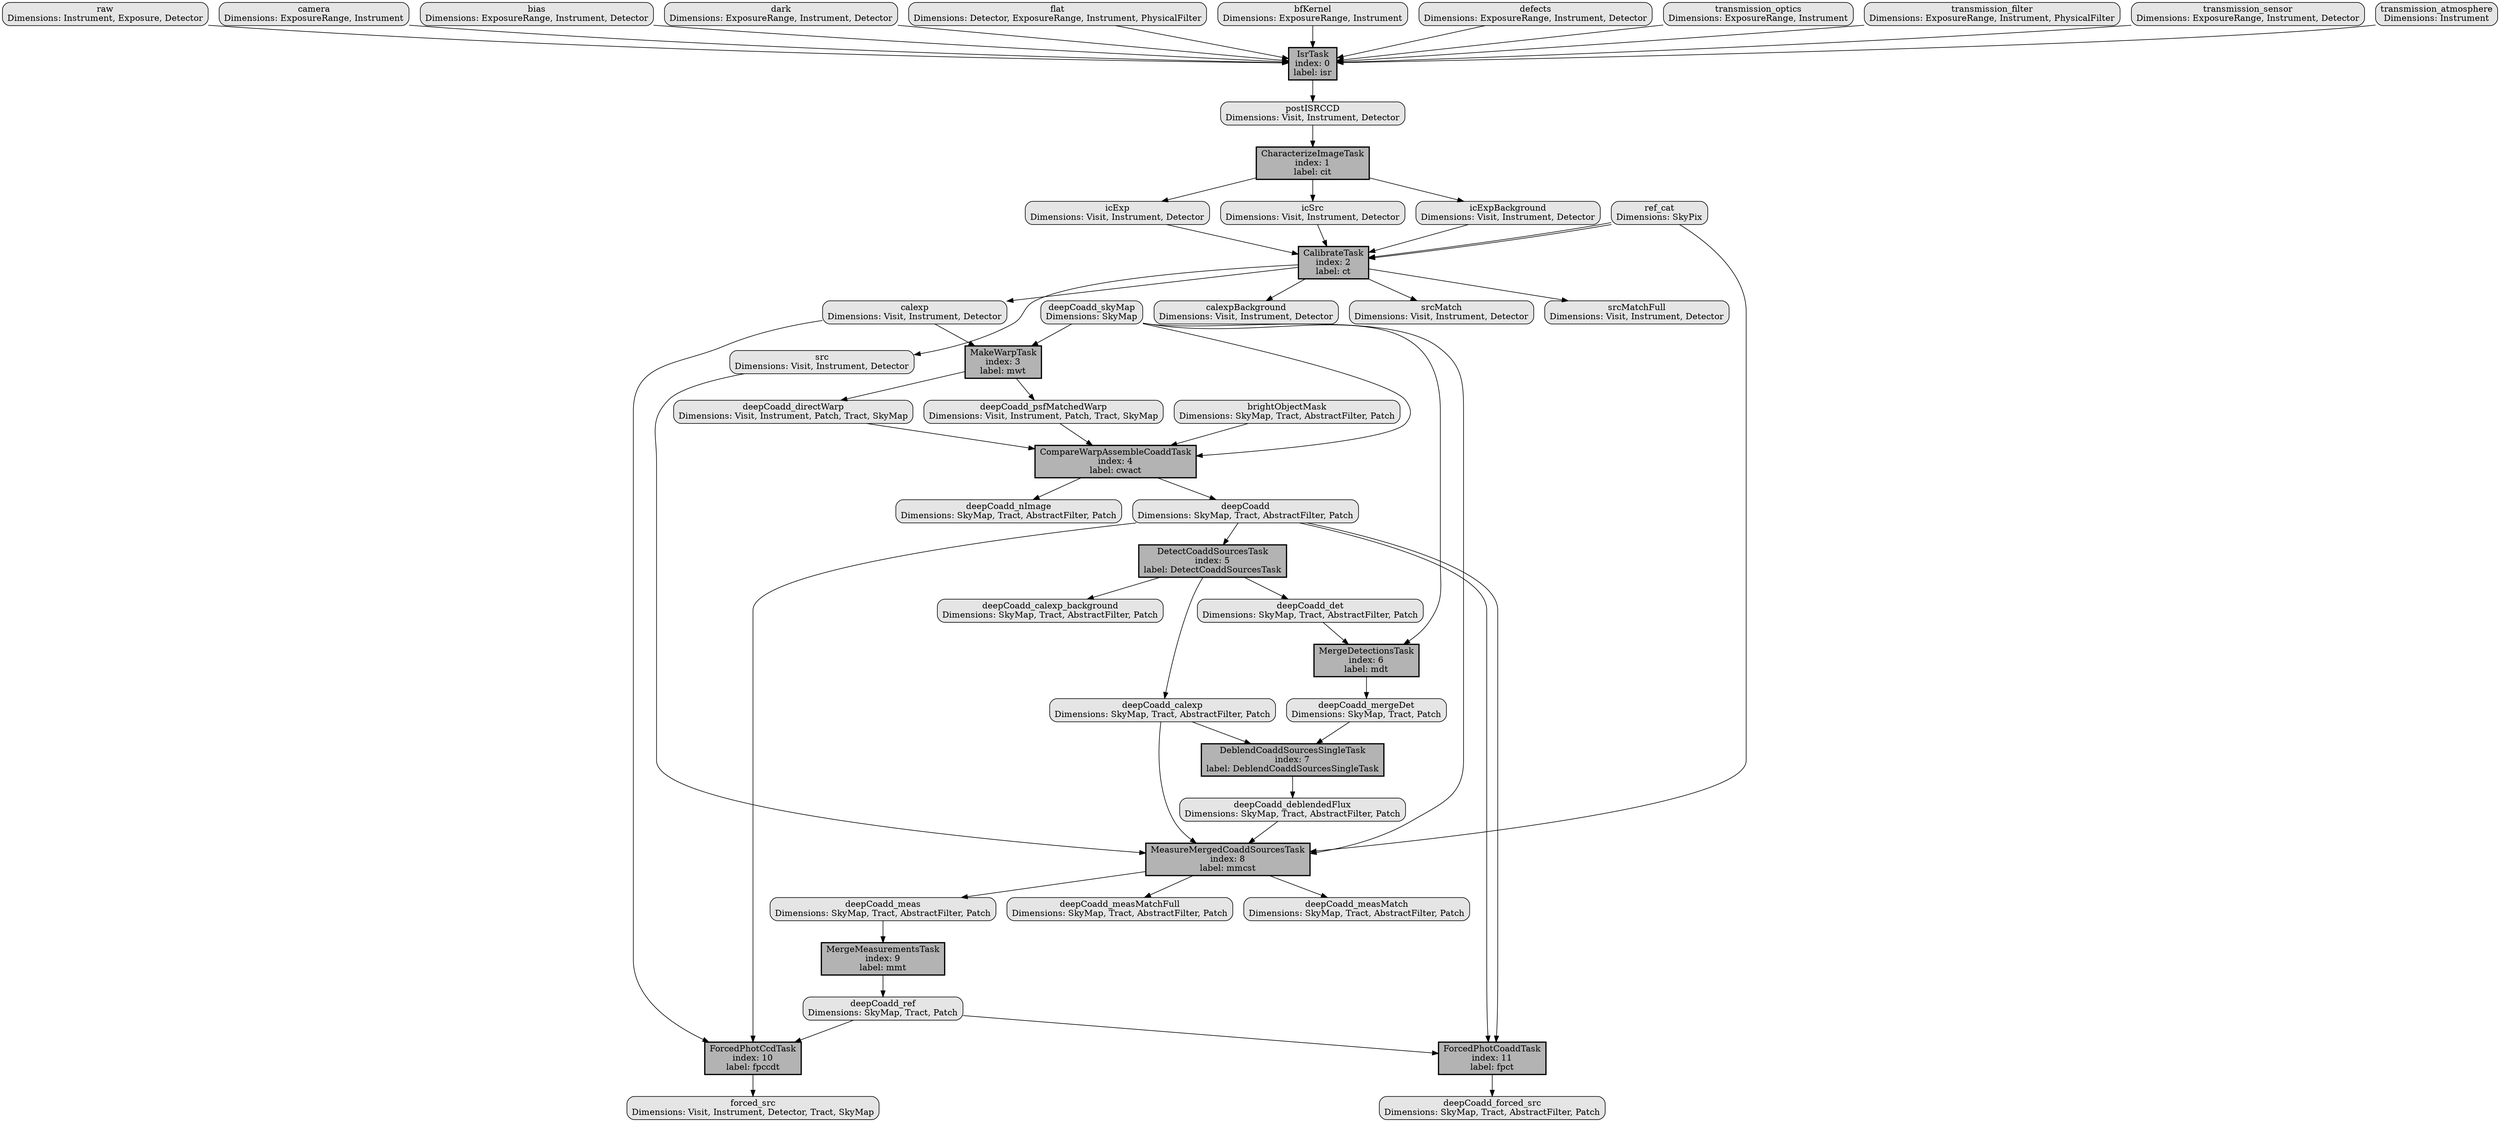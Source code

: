 digraph Pipeline {
task0 [shape="box", style="filled,bold", fillcolor="gray70", label="IsrTask\nindex: 0\nlabel: isr"];
raw [shape="box", style="rounded,filled", fillcolor="gray90", label="raw\nDimensions: Instrument, Exposure, Detector"];
raw -> task0;
camera [shape="box", style="rounded,filled", fillcolor="gray90", label="camera\nDimensions: ExposureRange, Instrument"];
camera -> task0;
bias [shape="box", style="rounded,filled", fillcolor="gray90", label="bias\nDimensions: ExposureRange, Instrument, Detector"];
bias -> task0;
dark [shape="box", style="rounded,filled", fillcolor="gray90", label="dark\nDimensions: ExposureRange, Instrument, Detector"];
dark -> task0;
flat [shape="box", style="rounded,filled", fillcolor="gray90", label="flat\nDimensions: Detector, ExposureRange, Instrument, PhysicalFilter"];
flat -> task0;
bfKernel [shape="box", style="rounded,filled", fillcolor="gray90", label="bfKernel\nDimensions: ExposureRange, Instrument"];
bfKernel -> task0;
defects [shape="box", style="rounded,filled", fillcolor="gray90", label="defects\nDimensions: ExposureRange, Instrument, Detector"];
defects -> task0;
transmission_optics [shape="box", style="rounded,filled", fillcolor="gray90", label="transmission_optics\nDimensions: ExposureRange, Instrument"];
transmission_optics -> task0;
transmission_filter [shape="box", style="rounded,filled", fillcolor="gray90", label="transmission_filter\nDimensions: ExposureRange, Instrument, PhysicalFilter"];
transmission_filter -> task0;
transmission_sensor [shape="box", style="rounded,filled", fillcolor="gray90", label="transmission_sensor\nDimensions: ExposureRange, Instrument, Detector"];
transmission_sensor -> task0;
transmission_atmosphere [shape="box", style="rounded,filled", fillcolor="gray90", label="transmission_atmosphere\nDimensions: Instrument"];
transmission_atmosphere -> task0;
postISRCCD [shape="box", style="rounded,filled", fillcolor="gray90", label="postISRCCD\nDimensions: Visit, Instrument, Detector"];
task0 -> postISRCCD;
task1 [shape="box", style="filled,bold", fillcolor="gray70", label="CharacterizeImageTask\nindex: 1\nlabel: cit"];
postISRCCD -> task1;
icExp [shape="box", style="rounded,filled", fillcolor="gray90", label="icExp\nDimensions: Visit, Instrument, Detector"];
task1 -> icExp;
icSrc [shape="box", style="rounded,filled", fillcolor="gray90", label="icSrc\nDimensions: Visit, Instrument, Detector"];
task1 -> icSrc;
icExpBackground [shape="box", style="rounded,filled", fillcolor="gray90", label="icExpBackground\nDimensions: Visit, Instrument, Detector"];
task1 -> icExpBackground;
task2 [shape="box", style="filled,bold", fillcolor="gray70", label="CalibrateTask\nindex: 2\nlabel: ct"];
icExp -> task2;
icExpBackground -> task2;
icSrc -> task2;
ref_cat [shape="box", style="rounded,filled", fillcolor="gray90", label="ref_cat\nDimensions: SkyPix"];
ref_cat -> task2;
ref_cat -> task2;
calexp [shape="box", style="rounded,filled", fillcolor="gray90", label="calexp\nDimensions: Visit, Instrument, Detector"];
task2 -> calexp;
src [shape="box", style="rounded,filled", fillcolor="gray90", label="src\nDimensions: Visit, Instrument, Detector"];
task2 -> src;
calexpBackground [shape="box", style="rounded,filled", fillcolor="gray90", label="calexpBackground\nDimensions: Visit, Instrument, Detector"];
task2 -> calexpBackground;
srcMatch [shape="box", style="rounded,filled", fillcolor="gray90", label="srcMatch\nDimensions: Visit, Instrument, Detector"];
task2 -> srcMatch;
srcMatchFull [shape="box", style="rounded,filled", fillcolor="gray90", label="srcMatchFull\nDimensions: Visit, Instrument, Detector"];
task2 -> srcMatchFull;
task3 [shape="box", style="filled,bold", fillcolor="gray70", label="MakeWarpTask\nindex: 3\nlabel: mwt"];
calexp -> task3;
deepCoadd_skyMap [shape="box", style="rounded,filled", fillcolor="gray90", label="deepCoadd_skyMap\nDimensions: SkyMap"];
deepCoadd_skyMap -> task3;
deepCoadd_directWarp [shape="box", style="rounded,filled", fillcolor="gray90", label="deepCoadd_directWarp\nDimensions: Visit, Instrument, Patch, Tract, SkyMap"];
task3 -> deepCoadd_directWarp;
deepCoadd_psfMatchedWarp [shape="box", style="rounded,filled", fillcolor="gray90", label="deepCoadd_psfMatchedWarp\nDimensions: Visit, Instrument, Patch, Tract, SkyMap"];
task3 -> deepCoadd_psfMatchedWarp;
task4 [shape="box", style="filled,bold", fillcolor="gray70", label="CompareWarpAssembleCoaddTask\nindex: 4\nlabel: cwact"];
deepCoadd_directWarp -> task4;
deepCoadd_skyMap -> task4;
brightObjectMask [shape="box", style="rounded,filled", fillcolor="gray90", label="brightObjectMask\nDimensions: SkyMap, Tract, AbstractFilter, Patch"];
brightObjectMask -> task4;
deepCoadd_psfMatchedWarp -> task4;
deepCoadd [shape="box", style="rounded,filled", fillcolor="gray90", label="deepCoadd\nDimensions: SkyMap, Tract, AbstractFilter, Patch"];
task4 -> deepCoadd;
deepCoadd_nImage [shape="box", style="rounded,filled", fillcolor="gray90", label="deepCoadd_nImage\nDimensions: SkyMap, Tract, AbstractFilter, Patch"];
task4 -> deepCoadd_nImage;
task5 [shape="box", style="filled,bold", fillcolor="gray70", label="DetectCoaddSourcesTask\nindex: 5\nlabel: DetectCoaddSourcesTask"];
deepCoadd -> task5;
deepCoadd_calexp_background [shape="box", style="rounded,filled", fillcolor="gray90", label="deepCoadd_calexp_background\nDimensions: SkyMap, Tract, AbstractFilter, Patch"];
task5 -> deepCoadd_calexp_background;
deepCoadd_det [shape="box", style="rounded,filled", fillcolor="gray90", label="deepCoadd_det\nDimensions: SkyMap, Tract, AbstractFilter, Patch"];
task5 -> deepCoadd_det;
deepCoadd_calexp [shape="box", style="rounded,filled", fillcolor="gray90", label="deepCoadd_calexp\nDimensions: SkyMap, Tract, AbstractFilter, Patch"];
task5 -> deepCoadd_calexp;
task6 [shape="box", style="filled,bold", fillcolor="gray70", label="MergeDetectionsTask\nindex: 6\nlabel: mdt"];
deepCoadd_det -> task6;
deepCoadd_skyMap -> task6;
deepCoadd_mergeDet [shape="box", style="rounded,filled", fillcolor="gray90", label="deepCoadd_mergeDet\nDimensions: SkyMap, Tract, Patch"];
task6 -> deepCoadd_mergeDet;
task7 [shape="box", style="filled,bold", fillcolor="gray70", label="DeblendCoaddSourcesSingleTask\nindex: 7\nlabel: DeblendCoaddSourcesSingleTask"];
deepCoadd_mergeDet -> task7;
deepCoadd_calexp -> task7;
deepCoadd_deblendedFlux [shape="box", style="rounded,filled", fillcolor="gray90", label="deepCoadd_deblendedFlux\nDimensions: SkyMap, Tract, AbstractFilter, Patch"];
task7 -> deepCoadd_deblendedFlux;
task8 [shape="box", style="filled,bold", fillcolor="gray70", label="MeasureMergedCoaddSourcesTask\nindex: 8\nlabel: mmcst"];
ref_cat -> task8;
deepCoadd_calexp -> task8;
deepCoadd_skyMap -> task8;
src -> task8;
deepCoadd_deblendedFlux -> task8;
deepCoadd_meas [shape="box", style="rounded,filled", fillcolor="gray90", label="deepCoadd_meas\nDimensions: SkyMap, Tract, AbstractFilter, Patch"];
task8 -> deepCoadd_meas;
deepCoadd_measMatch [shape="box", style="rounded,filled", fillcolor="gray90", label="deepCoadd_measMatch\nDimensions: SkyMap, Tract, AbstractFilter, Patch"];
task8 -> deepCoadd_measMatch;
deepCoadd_measMatchFull [shape="box", style="rounded,filled", fillcolor="gray90", label="deepCoadd_measMatchFull\nDimensions: SkyMap, Tract, AbstractFilter, Patch"];
task8 -> deepCoadd_measMatchFull;
task9 [shape="box", style="filled,bold", fillcolor="gray70", label="MergeMeasurementsTask\nindex: 9\nlabel: mmt"];
deepCoadd_meas -> task9;
deepCoadd_ref [shape="box", style="rounded,filled", fillcolor="gray90", label="deepCoadd_ref\nDimensions: SkyMap, Tract, Patch"];
task9 -> deepCoadd_ref;
task10 [shape="box", style="filled,bold", fillcolor="gray70", label="ForcedPhotCcdTask\nindex: 10\nlabel: fpccdt"];
calexp -> task10;
deepCoadd_ref -> task10;
deepCoadd -> task10;
forced_src [shape="box", style="rounded,filled", fillcolor="gray90", label="forced_src\nDimensions: Visit, Instrument, Detector, Tract, SkyMap"];
task10 -> forced_src;
task11 [shape="box", style="filled,bold", fillcolor="gray70", label="ForcedPhotCoaddTask\nindex: 11\nlabel: fpct"];
deepCoadd -> task11;
deepCoadd_ref -> task11;
deepCoadd -> task11;
deepCoadd_forced_src [shape="box", style="rounded,filled", fillcolor="gray90", label="deepCoadd_forced_src\nDimensions: SkyMap, Tract, AbstractFilter, Patch"];
task11 -> deepCoadd_forced_src;
}

